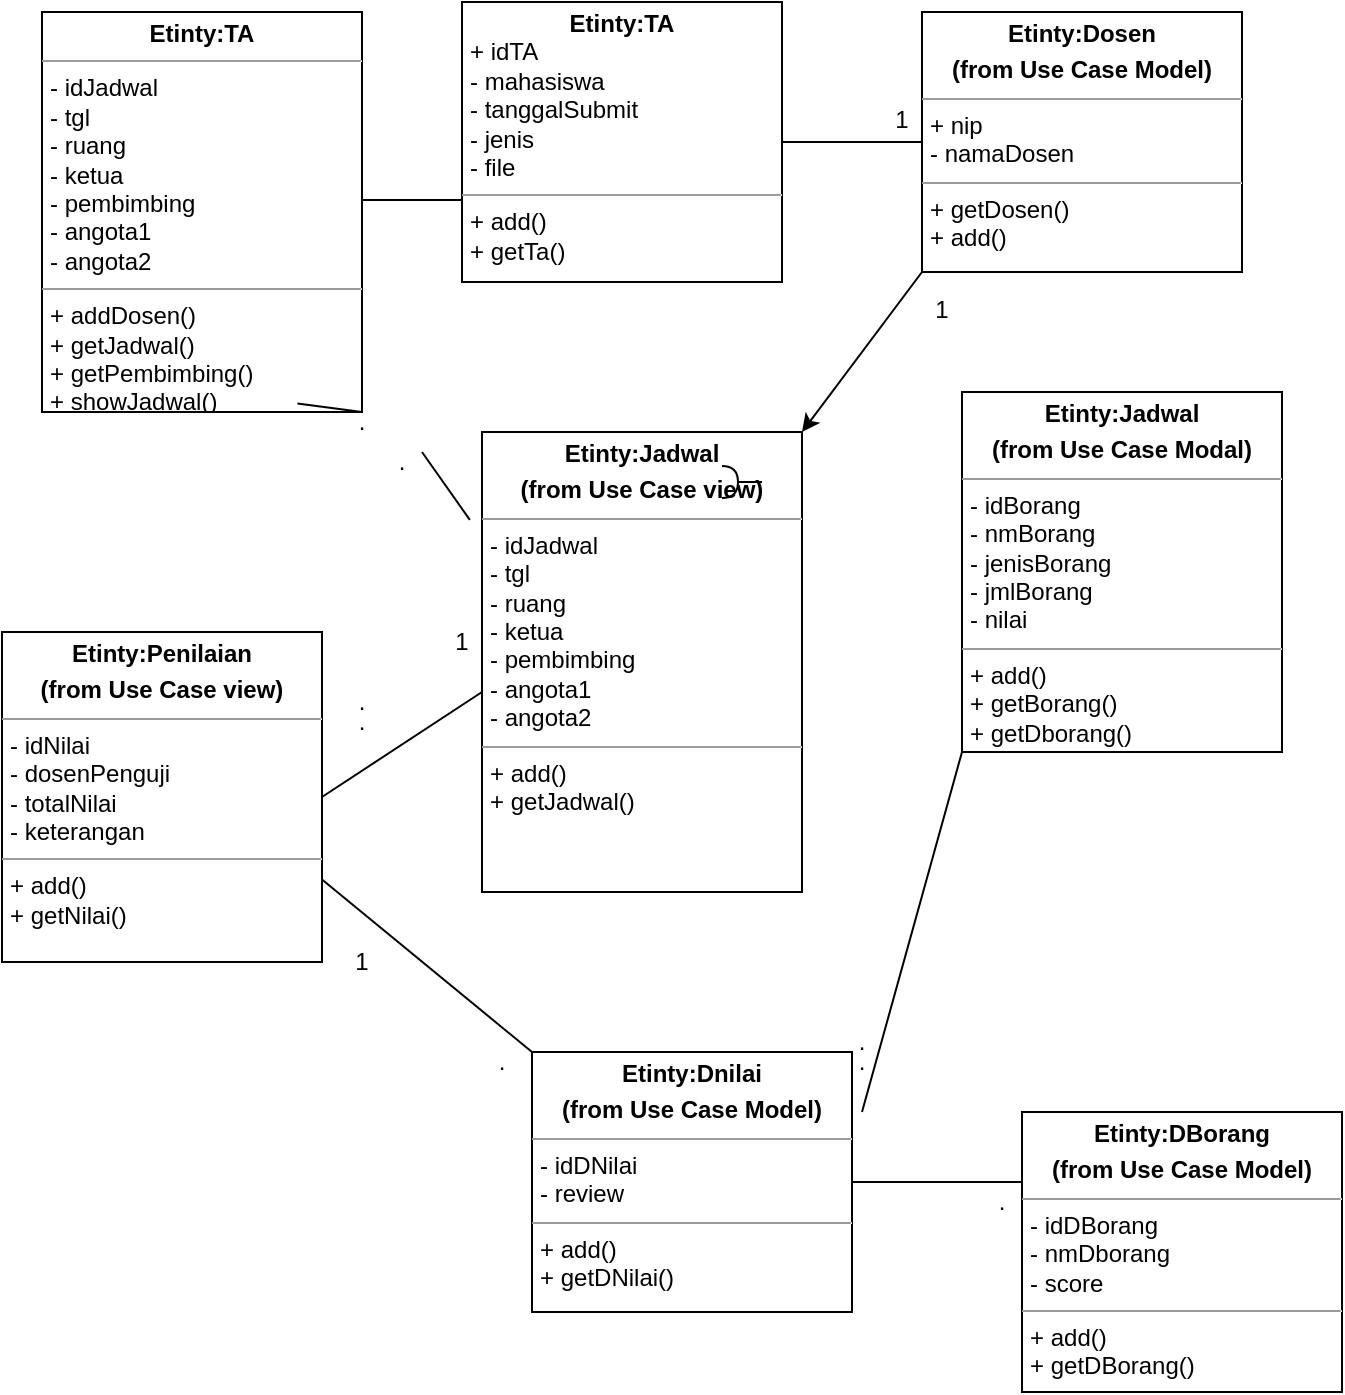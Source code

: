 <mxfile version="22.1.4" type="github">
  <diagram name="Page-1" id="PsUCjUDbo62DNdbDLQOq">
    <mxGraphModel dx="1710" dy="702" grid="1" gridSize="10" guides="1" tooltips="1" connect="1" arrows="1" fold="1" page="1" pageScale="1" pageWidth="850" pageHeight="1100" math="0" shadow="0">
      <root>
        <mxCell id="0" />
        <mxCell id="1" parent="0" />
        <mxCell id="6NywBxQq-KzscxgRS5ql-3" value="&lt;p style=&quot;border-color: var(--border-color); margin: 4px 0px 0px; text-align: center;&quot;&gt;&lt;b style=&quot;border-color: var(--border-color);&quot;&gt;Etinty:TA&lt;/b&gt;&lt;/p&gt;&lt;hr size=&quot;1&quot;&gt;&lt;p style=&quot;margin:0px;margin-left:4px;&quot;&gt;- idJadwal&lt;/p&gt;&lt;p style=&quot;margin:0px;margin-left:4px;&quot;&gt;- tgl&lt;/p&gt;&lt;p style=&quot;margin:0px;margin-left:4px;&quot;&gt;- ruang&lt;/p&gt;&lt;p style=&quot;margin:0px;margin-left:4px;&quot;&gt;- ketua&lt;/p&gt;&lt;p style=&quot;margin:0px;margin-left:4px;&quot;&gt;- pembimbing&lt;/p&gt;&lt;p style=&quot;margin:0px;margin-left:4px;&quot;&gt;- angota1&lt;/p&gt;&lt;p style=&quot;margin:0px;margin-left:4px;&quot;&gt;- angota2&lt;/p&gt;&lt;hr size=&quot;1&quot;&gt;&lt;p style=&quot;margin:0px;margin-left:4px;&quot;&gt;+ addDosen()&lt;/p&gt;&lt;p style=&quot;margin:0px;margin-left:4px;&quot;&gt;+ getJadwal()&lt;/p&gt;&lt;p style=&quot;margin:0px;margin-left:4px;&quot;&gt;+ getPembimbing()&lt;/p&gt;&lt;p style=&quot;margin:0px;margin-left:4px;&quot;&gt;+ showJadwal()&lt;/p&gt;" style="verticalAlign=top;align=left;overflow=fill;fontSize=12;fontFamily=Helvetica;html=1;whiteSpace=wrap;" parent="1" vertex="1">
          <mxGeometry x="100" y="50" width="160" height="200" as="geometry" />
        </mxCell>
        <mxCell id="ScUEXNoT0lQkzbQ6TBgY-1" value="&lt;p style=&quot;border-color: var(--border-color); margin: 4px 0px 0px; text-align: center;&quot;&gt;&lt;b style=&quot;border-color: var(--border-color);&quot;&gt;Etinty:TA&lt;/b&gt;&lt;/p&gt;&lt;p style=&quot;margin:0px;margin-left:4px;&quot;&gt;+ idTA&lt;/p&gt;&lt;p style=&quot;margin:0px;margin-left:4px;&quot;&gt;- mahasiswa&lt;/p&gt;&lt;p style=&quot;margin:0px;margin-left:4px;&quot;&gt;- tanggalSubmit&lt;/p&gt;&lt;p style=&quot;margin:0px;margin-left:4px;&quot;&gt;- jenis&lt;/p&gt;&lt;p style=&quot;margin:0px;margin-left:4px;&quot;&gt;- file&lt;/p&gt;&lt;hr size=&quot;1&quot;&gt;&lt;p style=&quot;margin:0px;margin-left:4px;&quot;&gt;&lt;span style=&quot;background-color: initial;&quot;&gt;+ add()&lt;/span&gt;&lt;br&gt;&lt;/p&gt;&lt;p style=&quot;margin:0px;margin-left:4px;&quot;&gt;+ getTa()&lt;/p&gt;" style="verticalAlign=top;align=left;overflow=fill;fontSize=12;fontFamily=Helvetica;html=1;whiteSpace=wrap;" vertex="1" parent="1">
          <mxGeometry x="310" y="45" width="160" height="140" as="geometry" />
        </mxCell>
        <mxCell id="ScUEXNoT0lQkzbQ6TBgY-4" value="" style="line;strokeWidth=1;fillColor=none;align=left;verticalAlign=middle;spacingTop=-1;spacingLeft=3;spacingRight=3;rotatable=0;labelPosition=right;points=[];portConstraint=eastwest;strokeColor=inherit;" vertex="1" parent="1">
          <mxGeometry x="260" y="140" width="50" height="8" as="geometry" />
        </mxCell>
        <mxCell id="ScUEXNoT0lQkzbQ6TBgY-6" value="&lt;p style=&quot;border-color: var(--border-color); margin: 4px 0px 0px; text-align: center;&quot;&gt;&lt;b style=&quot;border-color: var(--border-color);&quot;&gt;Etinty:Dosen&lt;/b&gt;&lt;/p&gt;&lt;p style=&quot;border-color: var(--border-color); margin: 4px 0px 0px; text-align: center;&quot;&gt;&lt;b style=&quot;border-color: var(--border-color);&quot;&gt;(from Use Case Model)&lt;/b&gt;&lt;br&gt;&lt;/p&gt;&lt;hr size=&quot;1&quot;&gt;&lt;p style=&quot;margin:0px;margin-left:4px;&quot;&gt;+ nip&lt;/p&gt;&lt;p style=&quot;margin:0px;margin-left:4px;&quot;&gt;- namaDosen&lt;/p&gt;&lt;hr size=&quot;1&quot;&gt;&lt;p style=&quot;margin:0px;margin-left:4px;&quot;&gt;&lt;span style=&quot;background-color: initial;&quot;&gt;+ getDosen()&lt;/span&gt;&lt;br&gt;&lt;/p&gt;&lt;p style=&quot;margin:0px;margin-left:4px;&quot;&gt;&lt;span style=&quot;background-color: initial;&quot;&gt;+ add()&lt;/span&gt;&lt;/p&gt;&lt;p style=&quot;margin:0px;margin-left:4px;&quot;&gt;&lt;br&gt;&lt;/p&gt;" style="verticalAlign=top;align=left;overflow=fill;fontSize=12;fontFamily=Helvetica;html=1;whiteSpace=wrap;" vertex="1" parent="1">
          <mxGeometry x="540" y="50" width="160" height="130" as="geometry" />
        </mxCell>
        <mxCell id="ScUEXNoT0lQkzbQ6TBgY-18" value="&lt;p style=&quot;border-color: var(--border-color); margin: 4px 0px 0px; text-align: center;&quot;&gt;&lt;b style=&quot;border-color: var(--border-color);&quot;&gt;Etinty:Jadwal&lt;/b&gt;&lt;/p&gt;&lt;p style=&quot;border-color: var(--border-color); margin: 4px 0px 0px; text-align: center;&quot;&gt;&lt;b style=&quot;border-color: var(--border-color);&quot;&gt;&lt;b style=&quot;border-color: var(--border-color);&quot;&gt;(from Use Case view)&lt;/b&gt;&lt;br&gt;&lt;/b&gt;&lt;/p&gt;&lt;hr size=&quot;1&quot;&gt;&lt;p style=&quot;margin:0px;margin-left:4px;&quot;&gt;- idJadwal&lt;/p&gt;&lt;p style=&quot;margin:0px;margin-left:4px;&quot;&gt;- tgl&lt;/p&gt;&lt;p style=&quot;margin:0px;margin-left:4px;&quot;&gt;- ruang&lt;/p&gt;&lt;p style=&quot;margin:0px;margin-left:4px;&quot;&gt;- ketua&lt;/p&gt;&lt;p style=&quot;margin:0px;margin-left:4px;&quot;&gt;- pembimbing&lt;/p&gt;&lt;p style=&quot;margin:0px;margin-left:4px;&quot;&gt;- angota1&lt;/p&gt;&lt;p style=&quot;margin:0px;margin-left:4px;&quot;&gt;- angota2&lt;/p&gt;&lt;hr size=&quot;1&quot;&gt;&lt;p style=&quot;margin:0px;margin-left:4px;&quot;&gt;+ add()&lt;/p&gt;&lt;p style=&quot;margin:0px;margin-left:4px;&quot;&gt;+ getJadwal()&lt;/p&gt;&lt;p style=&quot;margin:0px;margin-left:4px;&quot;&gt;&lt;br&gt;&lt;/p&gt;" style="verticalAlign=top;align=left;overflow=fill;fontSize=12;fontFamily=Helvetica;html=1;whiteSpace=wrap;" vertex="1" parent="1">
          <mxGeometry x="320" y="260" width="160" height="230" as="geometry" />
        </mxCell>
        <mxCell id="ScUEXNoT0lQkzbQ6TBgY-21" value="&lt;p style=&quot;border-color: var(--border-color); margin: 4px 0px 0px; text-align: center;&quot;&gt;&lt;b style=&quot;border-color: var(--border-color);&quot;&gt;Etinty:Penilaian&lt;/b&gt;&lt;/p&gt;&lt;p style=&quot;border-color: var(--border-color); margin: 4px 0px 0px; text-align: center;&quot;&gt;&lt;b style=&quot;border-color: var(--border-color);&quot;&gt;&lt;b style=&quot;border-color: var(--border-color);&quot;&gt;(from Use Case view)&lt;/b&gt;&lt;br&gt;&lt;/b&gt;&lt;/p&gt;&lt;hr size=&quot;1&quot;&gt;&lt;p style=&quot;margin:0px;margin-left:4px;&quot;&gt;- idNilai&lt;/p&gt;&lt;p style=&quot;margin:0px;margin-left:4px;&quot;&gt;- dosenPenguji&lt;/p&gt;&lt;p style=&quot;margin:0px;margin-left:4px;&quot;&gt;- totalNilai&lt;/p&gt;&lt;p style=&quot;margin:0px;margin-left:4px;&quot;&gt;- keterangan&lt;br&gt;&lt;/p&gt;&lt;hr size=&quot;1&quot;&gt;&lt;p style=&quot;margin:0px;margin-left:4px;&quot;&gt;+ add()&lt;/p&gt;&lt;p style=&quot;margin:0px;margin-left:4px;&quot;&gt;+ getNilai()&lt;/p&gt;&lt;p style=&quot;margin:0px;margin-left:4px;&quot;&gt;&lt;br&gt;&lt;/p&gt;" style="verticalAlign=top;align=left;overflow=fill;fontSize=12;fontFamily=Helvetica;html=1;whiteSpace=wrap;" vertex="1" parent="1">
          <mxGeometry x="80" y="360" width="160" height="165" as="geometry" />
        </mxCell>
        <mxCell id="ScUEXNoT0lQkzbQ6TBgY-22" value="&lt;p style=&quot;border-color: var(--border-color); margin: 4px 0px 0px; text-align: center;&quot;&gt;&lt;b style=&quot;border-color: var(--border-color);&quot;&gt;Etinty:Dnilai&lt;/b&gt;&lt;/p&gt;&lt;p style=&quot;border-color: var(--border-color); margin: 4px 0px 0px; text-align: center;&quot;&gt;&lt;b style=&quot;border-color: var(--border-color);&quot;&gt;&lt;b style=&quot;border-color: var(--border-color);&quot;&gt;(from Use Case Model)&lt;/b&gt;&lt;br&gt;&lt;/b&gt;&lt;/p&gt;&lt;hr size=&quot;1&quot;&gt;&lt;p style=&quot;margin:0px;margin-left:4px;&quot;&gt;- idDNilai&lt;/p&gt;&lt;p style=&quot;margin:0px;margin-left:4px;&quot;&gt;- review&lt;/p&gt;&lt;hr size=&quot;1&quot;&gt;&lt;p style=&quot;margin:0px;margin-left:4px;&quot;&gt;+ add()&lt;/p&gt;&lt;p style=&quot;margin:0px;margin-left:4px;&quot;&gt;+ getDNilai()&lt;/p&gt;&lt;p style=&quot;margin:0px;margin-left:4px;&quot;&gt;&lt;br&gt;&lt;/p&gt;" style="verticalAlign=top;align=left;overflow=fill;fontSize=12;fontFamily=Helvetica;html=1;whiteSpace=wrap;" vertex="1" parent="1">
          <mxGeometry x="345" y="570" width="160" height="130" as="geometry" />
        </mxCell>
        <mxCell id="ScUEXNoT0lQkzbQ6TBgY-23" value="&lt;p style=&quot;border-color: var(--border-color); margin: 4px 0px 0px; text-align: center;&quot;&gt;&lt;b style=&quot;border-color: var(--border-color);&quot;&gt;Etinty:Jadwal&lt;/b&gt;&lt;/p&gt;&lt;p style=&quot;border-color: var(--border-color); margin: 4px 0px 0px; text-align: center;&quot;&gt;&lt;b style=&quot;border-color: var(--border-color);&quot;&gt;&lt;b style=&quot;border-color: var(--border-color);&quot;&gt;(from Use Case Modal)&lt;/b&gt;&lt;br&gt;&lt;/b&gt;&lt;/p&gt;&lt;hr size=&quot;1&quot;&gt;&lt;p style=&quot;margin:0px;margin-left:4px;&quot;&gt;- idBorang&lt;/p&gt;&lt;p style=&quot;margin:0px;margin-left:4px;&quot;&gt;- nmBorang&lt;/p&gt;&lt;p style=&quot;margin:0px;margin-left:4px;&quot;&gt;- jenisBorang&lt;/p&gt;&lt;p style=&quot;margin:0px;margin-left:4px;&quot;&gt;- jmlBorang&lt;/p&gt;&lt;p style=&quot;margin:0px;margin-left:4px;&quot;&gt;- nilai&lt;/p&gt;&lt;hr size=&quot;1&quot;&gt;&lt;p style=&quot;margin:0px;margin-left:4px;&quot;&gt;+ add()&lt;/p&gt;&lt;p style=&quot;margin:0px;margin-left:4px;&quot;&gt;+ getBorang()&lt;/p&gt;&lt;p style=&quot;margin:0px;margin-left:4px;&quot;&gt;+ getDborang()&lt;/p&gt;" style="verticalAlign=top;align=left;overflow=fill;fontSize=12;fontFamily=Helvetica;html=1;whiteSpace=wrap;" vertex="1" parent="1">
          <mxGeometry x="560" y="240" width="160" height="180" as="geometry" />
        </mxCell>
        <mxCell id="ScUEXNoT0lQkzbQ6TBgY-24" value="" style="rounded=0;orthogonalLoop=1;jettySize=auto;html=1;endArrow=halfCircle;endFill=0;endSize=6;strokeWidth=1;sketch=0;" edge="1" target="ScUEXNoT0lQkzbQ6TBgY-26" parent="1">
          <mxGeometry relative="1" as="geometry">
            <mxPoint x="460" y="285" as="sourcePoint" />
          </mxGeometry>
        </mxCell>
        <mxCell id="ScUEXNoT0lQkzbQ6TBgY-26" value="" style="ellipse;whiteSpace=wrap;html=1;align=center;aspect=fixed;fillColor=none;strokeColor=none;resizable=0;perimeter=centerPerimeter;rotatable=0;allowArrows=0;points=[];outlineConnect=1;" vertex="1" parent="1">
          <mxGeometry x="435" y="280" width="10" height="10" as="geometry" />
        </mxCell>
        <mxCell id="ScUEXNoT0lQkzbQ6TBgY-27" value="" style="endArrow=classic;html=1;rounded=0;entryX=1;entryY=0;entryDx=0;entryDy=0;exitX=0;exitY=1;exitDx=0;exitDy=0;" edge="1" parent="1" source="ScUEXNoT0lQkzbQ6TBgY-6" target="ScUEXNoT0lQkzbQ6TBgY-18">
          <mxGeometry width="50" height="50" relative="1" as="geometry">
            <mxPoint x="410" y="310" as="sourcePoint" />
            <mxPoint x="460" y="260" as="targetPoint" />
          </mxGeometry>
        </mxCell>
        <mxCell id="ScUEXNoT0lQkzbQ6TBgY-28" value="" style="endArrow=none;html=1;rounded=0;exitX=1;exitY=0.5;exitDx=0;exitDy=0;" edge="1" parent="1" source="ScUEXNoT0lQkzbQ6TBgY-21">
          <mxGeometry width="50" height="50" relative="1" as="geometry">
            <mxPoint x="270" y="440" as="sourcePoint" />
            <mxPoint x="320" y="390" as="targetPoint" />
          </mxGeometry>
        </mxCell>
        <mxCell id="ScUEXNoT0lQkzbQ6TBgY-29" value="" style="endArrow=none;html=1;rounded=0;exitX=1;exitY=0.75;exitDx=0;exitDy=0;entryX=0;entryY=0;entryDx=0;entryDy=0;" edge="1" parent="1" source="ScUEXNoT0lQkzbQ6TBgY-21" target="ScUEXNoT0lQkzbQ6TBgY-22">
          <mxGeometry width="50" height="50" relative="1" as="geometry">
            <mxPoint x="270" y="440" as="sourcePoint" />
            <mxPoint x="320" y="390" as="targetPoint" />
          </mxGeometry>
        </mxCell>
        <mxCell id="ScUEXNoT0lQkzbQ6TBgY-30" value="" style="endArrow=none;html=1;rounded=0;entryX=0;entryY=1;entryDx=0;entryDy=0;" edge="1" parent="1" target="ScUEXNoT0lQkzbQ6TBgY-23">
          <mxGeometry width="50" height="50" relative="1" as="geometry">
            <mxPoint x="510" y="600" as="sourcePoint" />
            <mxPoint x="510" y="440" as="targetPoint" />
          </mxGeometry>
        </mxCell>
        <mxCell id="ScUEXNoT0lQkzbQ6TBgY-31" value="" style="endArrow=none;html=1;rounded=0;entryX=1;entryY=1;entryDx=0;entryDy=0;exitX=-0.038;exitY=0.191;exitDx=0;exitDy=0;exitPerimeter=0;" edge="1" parent="1" source="ScUEXNoT0lQkzbQ6TBgY-39" target="6NywBxQq-KzscxgRS5ql-3">
          <mxGeometry width="50" height="50" relative="1" as="geometry">
            <mxPoint x="410" y="440" as="sourcePoint" />
            <mxPoint x="460" y="390" as="targetPoint" />
          </mxGeometry>
        </mxCell>
        <mxCell id="ScUEXNoT0lQkzbQ6TBgY-32" value="&lt;p style=&quot;border-color: var(--border-color); margin: 4px 0px 0px; text-align: center;&quot;&gt;&lt;b style=&quot;border-color: var(--border-color);&quot;&gt;Etinty:DBorang&lt;/b&gt;&lt;/p&gt;&lt;p style=&quot;border-color: var(--border-color); margin: 4px 0px 0px; text-align: center;&quot;&gt;&lt;b style=&quot;border-color: var(--border-color);&quot;&gt;&lt;b style=&quot;border-color: var(--border-color);&quot;&gt;(from Use Case Model)&lt;/b&gt;&lt;br&gt;&lt;/b&gt;&lt;/p&gt;&lt;hr size=&quot;1&quot;&gt;&lt;p style=&quot;margin:0px;margin-left:4px;&quot;&gt;- idDBorang&lt;/p&gt;&lt;p style=&quot;margin:0px;margin-left:4px;&quot;&gt;- nmDborang&lt;/p&gt;&lt;p style=&quot;margin:0px;margin-left:4px;&quot;&gt;- score&lt;/p&gt;&lt;hr size=&quot;1&quot;&gt;&lt;p style=&quot;margin:0px;margin-left:4px;&quot;&gt;+ add()&lt;/p&gt;&lt;p style=&quot;margin:0px;margin-left:4px;&quot;&gt;+ getDBorang()&lt;/p&gt;&lt;p style=&quot;margin:0px;margin-left:4px;&quot;&gt;&lt;br&gt;&lt;/p&gt;" style="verticalAlign=top;align=left;overflow=fill;fontSize=12;fontFamily=Helvetica;html=1;whiteSpace=wrap;" vertex="1" parent="1">
          <mxGeometry x="590" y="600" width="160" height="140" as="geometry" />
        </mxCell>
        <mxCell id="ScUEXNoT0lQkzbQ6TBgY-33" value="" style="endArrow=none;html=1;rounded=0;entryX=0;entryY=0.25;entryDx=0;entryDy=0;exitX=1;exitY=0.5;exitDx=0;exitDy=0;" edge="1" parent="1" source="ScUEXNoT0lQkzbQ6TBgY-22" target="ScUEXNoT0lQkzbQ6TBgY-32">
          <mxGeometry width="50" height="50" relative="1" as="geometry">
            <mxPoint x="480" y="510" as="sourcePoint" />
            <mxPoint x="530" y="460" as="targetPoint" />
          </mxGeometry>
        </mxCell>
        <mxCell id="ScUEXNoT0lQkzbQ6TBgY-35" value="." style="text;html=1;strokeColor=none;fillColor=none;align=center;verticalAlign=middle;whiteSpace=wrap;rounded=0;" vertex="1" parent="1">
          <mxGeometry x="480" y="560" width="60" height="30" as="geometry" />
        </mxCell>
        <mxCell id="ScUEXNoT0lQkzbQ6TBgY-36" value="." style="text;html=1;strokeColor=none;fillColor=none;align=center;verticalAlign=middle;whiteSpace=wrap;rounded=0;" vertex="1" parent="1">
          <mxGeometry x="480" y="550" width="60" height="30" as="geometry" />
        </mxCell>
        <mxCell id="ScUEXNoT0lQkzbQ6TBgY-38" value="." style="text;html=1;strokeColor=none;fillColor=none;align=center;verticalAlign=middle;whiteSpace=wrap;rounded=0;" vertex="1" parent="1">
          <mxGeometry x="550" y="630" width="60" height="30" as="geometry" />
        </mxCell>
        <mxCell id="ScUEXNoT0lQkzbQ6TBgY-40" value="" style="endArrow=none;html=1;rounded=0;entryX=1;entryY=1;entryDx=0;entryDy=0;exitX=-0.038;exitY=0.191;exitDx=0;exitDy=0;exitPerimeter=0;" edge="1" parent="1" source="ScUEXNoT0lQkzbQ6TBgY-18" target="ScUEXNoT0lQkzbQ6TBgY-39">
          <mxGeometry width="50" height="50" relative="1" as="geometry">
            <mxPoint x="314" y="304" as="sourcePoint" />
            <mxPoint x="260" y="250" as="targetPoint" />
          </mxGeometry>
        </mxCell>
        <mxCell id="ScUEXNoT0lQkzbQ6TBgY-39" value="." style="text;html=1;strokeColor=none;fillColor=none;align=center;verticalAlign=middle;whiteSpace=wrap;rounded=0;" vertex="1" parent="1">
          <mxGeometry x="230" y="240" width="60" height="30" as="geometry" />
        </mxCell>
        <mxCell id="ScUEXNoT0lQkzbQ6TBgY-41" value="." style="text;html=1;strokeColor=none;fillColor=none;align=center;verticalAlign=middle;whiteSpace=wrap;rounded=0;" vertex="1" parent="1">
          <mxGeometry x="230" y="380" width="60" height="30" as="geometry" />
        </mxCell>
        <mxCell id="ScUEXNoT0lQkzbQ6TBgY-42" value="." style="text;html=1;strokeColor=none;fillColor=none;align=center;verticalAlign=middle;whiteSpace=wrap;rounded=0;" vertex="1" parent="1">
          <mxGeometry x="250" y="260" width="60" height="30" as="geometry" />
        </mxCell>
        <mxCell id="ScUEXNoT0lQkzbQ6TBgY-44" value="." style="text;html=1;strokeColor=none;fillColor=none;align=center;verticalAlign=middle;whiteSpace=wrap;rounded=0;" vertex="1" parent="1">
          <mxGeometry x="230" y="390" width="60" height="30" as="geometry" />
        </mxCell>
        <mxCell id="ScUEXNoT0lQkzbQ6TBgY-45" value="1" style="text;html=1;strokeColor=none;fillColor=none;align=center;verticalAlign=middle;whiteSpace=wrap;rounded=0;" vertex="1" parent="1">
          <mxGeometry x="230" y="510" width="60" height="30" as="geometry" />
        </mxCell>
        <mxCell id="ScUEXNoT0lQkzbQ6TBgY-46" value="1" style="text;html=1;strokeColor=none;fillColor=none;align=center;verticalAlign=middle;whiteSpace=wrap;rounded=0;" vertex="1" parent="1">
          <mxGeometry x="280" y="350" width="60" height="30" as="geometry" />
        </mxCell>
        <mxCell id="ScUEXNoT0lQkzbQ6TBgY-47" value="1" style="text;html=1;strokeColor=none;fillColor=none;align=center;verticalAlign=middle;whiteSpace=wrap;rounded=0;" vertex="1" parent="1">
          <mxGeometry x="520" y="185" width="60" height="27.5" as="geometry" />
        </mxCell>
        <mxCell id="ScUEXNoT0lQkzbQ6TBgY-48" value="." style="text;html=1;strokeColor=none;fillColor=none;align=center;verticalAlign=middle;whiteSpace=wrap;rounded=0;" vertex="1" parent="1">
          <mxGeometry x="300" y="560" width="60" height="30" as="geometry" />
        </mxCell>
        <mxCell id="ScUEXNoT0lQkzbQ6TBgY-49" value="" style="endArrow=none;html=1;rounded=0;entryX=0;entryY=0.5;entryDx=0;entryDy=0;exitX=1;exitY=0.5;exitDx=0;exitDy=0;" edge="1" parent="1" source="ScUEXNoT0lQkzbQ6TBgY-1" target="ScUEXNoT0lQkzbQ6TBgY-6">
          <mxGeometry width="50" height="50" relative="1" as="geometry">
            <mxPoint x="520" y="370" as="sourcePoint" />
            <mxPoint x="570" y="320" as="targetPoint" />
          </mxGeometry>
        </mxCell>
        <mxCell id="ScUEXNoT0lQkzbQ6TBgY-51" value="1" style="text;html=1;strokeColor=none;fillColor=none;align=center;verticalAlign=middle;whiteSpace=wrap;rounded=0;" vertex="1" parent="1">
          <mxGeometry x="500" y="90" width="60" height="27.5" as="geometry" />
        </mxCell>
      </root>
    </mxGraphModel>
  </diagram>
</mxfile>
